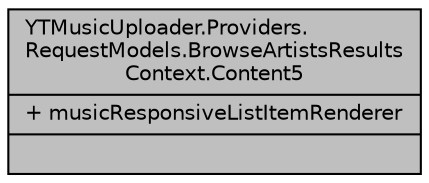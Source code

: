 digraph "YTMusicUploader.Providers.RequestModels.BrowseArtistsResultsContext.Content5"
{
 // LATEX_PDF_SIZE
  edge [fontname="Helvetica",fontsize="10",labelfontname="Helvetica",labelfontsize="10"];
  node [fontname="Helvetica",fontsize="10",shape=record];
  Node1 [label="{YTMusicUploader.Providers.\lRequestModels.BrowseArtistsResults\lContext.Content5\n|+ musicResponsiveListItemRenderer\l|}",height=0.2,width=0.4,color="black", fillcolor="grey75", style="filled", fontcolor="black",tooltip=" "];
}
